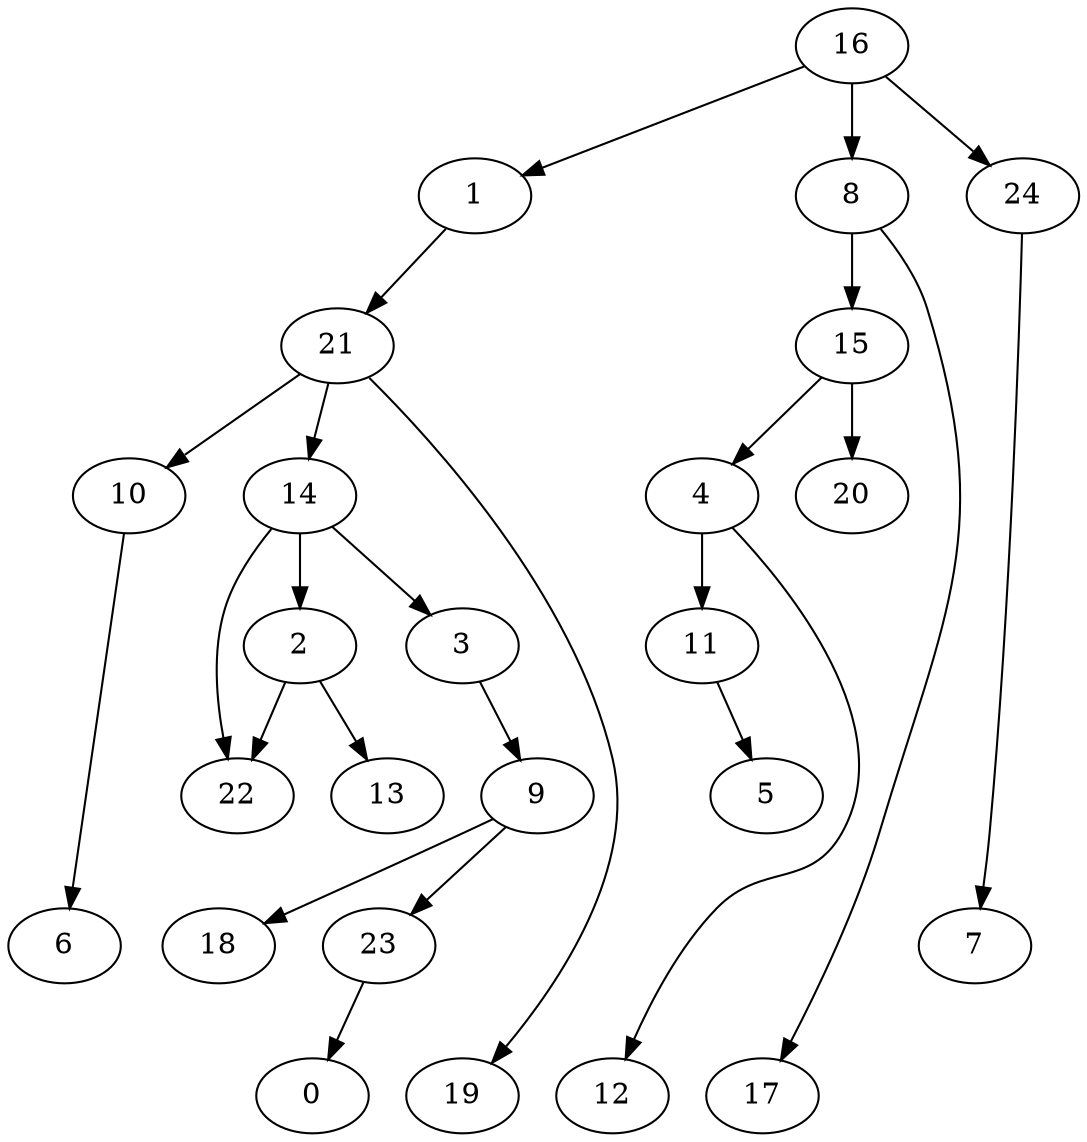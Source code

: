 digraph G {
    1;
    21;
    10;
    14;
    19;
    6;
    2;
    22;
    3;
    13;
    9;
    18;
    23;
    0;
    4;
    11;
    12;
    5;
    8;
    15;
    17;
    20;
    16;
    24;
    7;
    1 -> 21 [weight=0];
    21 -> 10 [weight=0];
    21 -> 14 [weight=0];
    21 -> 19 [weight=0];
    10 -> 6 [weight=0];
    14 -> 2 [weight=1];
    14 -> 22 [weight=0];
    14 -> 3 [weight=0];
    2 -> 13 [weight=0];
    2 -> 22 [weight=0];
    3 -> 9 [weight=0];
    9 -> 18 [weight=0];
    9 -> 23 [weight=0];
    23 -> 0 [weight=0];
    4 -> 11 [weight=1];
    4 -> 12 [weight=0];
    11 -> 5 [weight=0];
    8 -> 15 [weight=1];
    8 -> 17 [weight=0];
    15 -> 4 [weight=0];
    15 -> 20 [weight=2];
    16 -> 1 [weight=0];
    16 -> 8 [weight=1];
    16 -> 24 [weight=0];
    24 -> 7 [weight=0];
}
